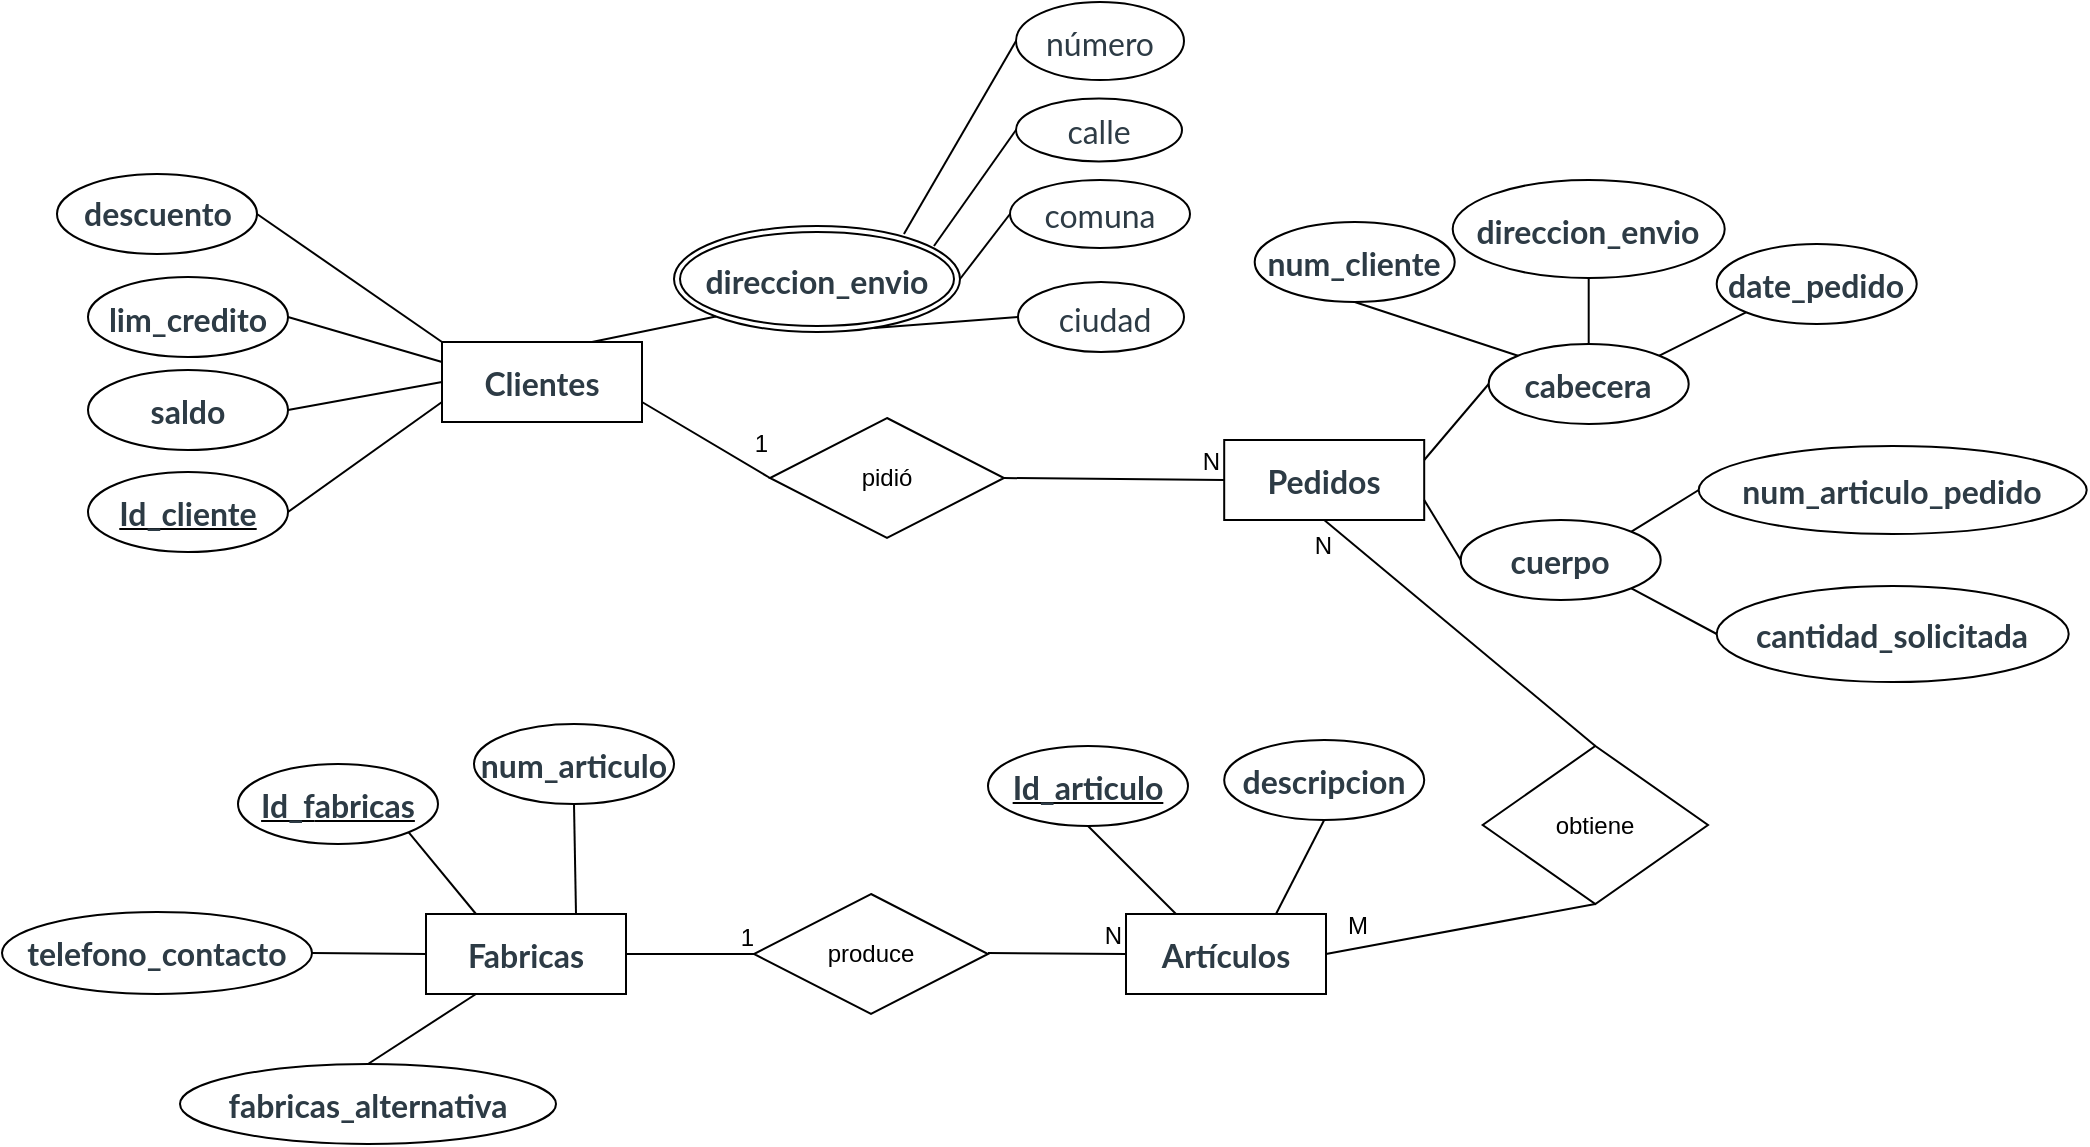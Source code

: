 <mxfile version="24.9.1">
  <diagram name="Página-1" id="xeah7sLJagFgJ3AP-C5m">
    <mxGraphModel dx="1834" dy="1172" grid="0" gridSize="10" guides="1" tooltips="1" connect="1" arrows="1" fold="1" page="0" pageScale="1" pageWidth="827" pageHeight="1169" math="0" shadow="0">
      <root>
        <mxCell id="0" />
        <mxCell id="1" parent="0" />
        <mxCell id="4hjfHTB6GQF3sTCc0Yl3-3" value="&lt;strong style=&quot;color: rgb(45, 59, 69); font-family: LatoWeb, &amp;quot;Lato Extended&amp;quot;, Lato, &amp;quot;Helvetica Neue&amp;quot;, Helvetica, Arial, sans-serif; font-size: 16px; text-align: left;&quot;&gt;Clientes&lt;/strong&gt;" style="whiteSpace=wrap;html=1;align=center;" parent="1" vertex="1">
          <mxGeometry x="-65" y="154" width="100" height="40" as="geometry" />
        </mxCell>
        <mxCell id="4hjfHTB6GQF3sTCc0Yl3-4" value="&lt;strong style=&quot;color: rgb(45, 59, 69); font-family: LatoWeb, &amp;quot;Lato Extended&amp;quot;, Lato, &amp;quot;Helvetica Neue&amp;quot;, Helvetica, Arial, sans-serif; font-size: 16px; text-align: left;&quot;&gt;direccion_envio&lt;/strong&gt;" style="ellipse;shape=doubleEllipse;margin=3;whiteSpace=wrap;html=1;align=center;" parent="1" vertex="1">
          <mxGeometry x="51" y="96" width="143" height="53" as="geometry" />
        </mxCell>
        <mxCell id="4hjfHTB6GQF3sTCc0Yl3-5" value="&lt;strong style=&quot;color: rgb(45, 59, 69); font-family: LatoWeb, &amp;quot;Lato Extended&amp;quot;, Lato, &amp;quot;Helvetica Neue&amp;quot;, Helvetica, Arial, sans-serif; font-size: 16px; text-align: left;&quot;&gt;saldo&lt;/strong&gt;" style="ellipse;whiteSpace=wrap;html=1;align=center;" parent="1" vertex="1">
          <mxGeometry x="-242" y="168" width="100" height="40" as="geometry" />
        </mxCell>
        <mxCell id="4hjfHTB6GQF3sTCc0Yl3-6" value="&lt;strong style=&quot;color: rgb(45, 59, 69); font-family: LatoWeb, &amp;quot;Lato Extended&amp;quot;, Lato, &amp;quot;Helvetica Neue&amp;quot;, Helvetica, Arial, sans-serif; font-size: 16px; text-align: left;&quot;&gt;lim_credito&lt;/strong&gt;" style="ellipse;whiteSpace=wrap;html=1;align=center;" parent="1" vertex="1">
          <mxGeometry x="-242" y="121.5" width="100" height="40" as="geometry" />
        </mxCell>
        <mxCell id="4hjfHTB6GQF3sTCc0Yl3-8" value="&lt;strong style=&quot;color: rgb(45, 59, 69); font-family: LatoWeb, &amp;quot;Lato Extended&amp;quot;, Lato, &amp;quot;Helvetica Neue&amp;quot;, Helvetica, Arial, sans-serif; font-size: 16px; text-align: left;&quot;&gt;Id_cliente&lt;/strong&gt;" style="ellipse;whiteSpace=wrap;html=1;align=center;fontStyle=4;" parent="1" vertex="1">
          <mxGeometry x="-242" y="219" width="100" height="40" as="geometry" />
        </mxCell>
        <mxCell id="4hjfHTB6GQF3sTCc0Yl3-17" value="&lt;strong style=&quot;color: rgb(45, 59, 69); font-family: LatoWeb, &amp;quot;Lato Extended&amp;quot;, Lato, &amp;quot;Helvetica Neue&amp;quot;, Helvetica, Arial, sans-serif; font-size: 16px; text-align: left;&quot;&gt;Artículos&lt;/strong&gt;" style="whiteSpace=wrap;html=1;align=center;" parent="1" vertex="1">
          <mxGeometry x="277" y="440" width="100" height="40" as="geometry" />
        </mxCell>
        <mxCell id="4hjfHTB6GQF3sTCc0Yl3-18" value="&lt;strong style=&quot;color: rgb(45, 59, 69); font-family: LatoWeb, &amp;quot;Lato Extended&amp;quot;, Lato, &amp;quot;Helvetica Neue&amp;quot;, Helvetica, Arial, sans-serif; font-size: 16px; text-align: left;&quot;&gt;Id_articulo&lt;/strong&gt;" style="ellipse;whiteSpace=wrap;html=1;align=center;fontStyle=4;" parent="1" vertex="1">
          <mxGeometry x="208" y="356" width="100" height="40" as="geometry" />
        </mxCell>
        <mxCell id="4hjfHTB6GQF3sTCc0Yl3-22" value="&lt;div style=&quot;text-align: left;&quot;&gt;&lt;font face=&quot;LatoWeb, Lato Extended, Lato, Helvetica Neue, Helvetica, Arial, sans-serif&quot; color=&quot;#2d3b45&quot;&gt;&lt;span style=&quot;font-size: 16px;&quot;&gt;&lt;b&gt;Fabricas&lt;/b&gt;&lt;/span&gt;&lt;/font&gt;&lt;/div&gt;" style="whiteSpace=wrap;html=1;align=center;" parent="1" vertex="1">
          <mxGeometry x="-73" y="440" width="100" height="40" as="geometry" />
        </mxCell>
        <mxCell id="4hjfHTB6GQF3sTCc0Yl3-23" value="&lt;strong style=&quot;color: rgb(45, 59, 69); font-family: LatoWeb, &amp;quot;Lato Extended&amp;quot;, Lato, &amp;quot;Helvetica Neue&amp;quot;, Helvetica, Arial, sans-serif; font-size: 16px; text-align: left;&quot;&gt;Id_f&lt;/strong&gt;&lt;b style=&quot;color: rgb(45, 59, 69); font-family: LatoWeb, &amp;quot;Lato Extended&amp;quot;, Lato, &amp;quot;Helvetica Neue&amp;quot;, Helvetica, Arial, sans-serif; font-size: 16px; text-align: left;&quot;&gt;abricas&lt;/b&gt;" style="ellipse;whiteSpace=wrap;html=1;align=center;fontStyle=4;" parent="1" vertex="1">
          <mxGeometry x="-167" y="365" width="100" height="40" as="geometry" />
        </mxCell>
        <mxCell id="4hjfHTB6GQF3sTCc0Yl3-25" value="produce" style="shape=rhombus;perimeter=rhombusPerimeter;whiteSpace=wrap;html=1;align=center;" parent="1" vertex="1">
          <mxGeometry x="91" y="430" width="117" height="60" as="geometry" />
        </mxCell>
        <mxCell id="4hjfHTB6GQF3sTCc0Yl3-38" value="&lt;strong style=&quot;color: rgb(45, 59, 69); font-family: LatoWeb, &amp;quot;Lato Extended&amp;quot;, Lato, &amp;quot;Helvetica Neue&amp;quot;, Helvetica, Arial, sans-serif; font-size: 16px; text-align: left;&quot;&gt;descripcion&lt;/strong&gt;" style="ellipse;whiteSpace=wrap;html=1;align=center;" parent="1" vertex="1">
          <mxGeometry x="326.1" y="353" width="100" height="40" as="geometry" />
        </mxCell>
        <mxCell id="4hjfHTB6GQF3sTCc0Yl3-40" value="&lt;strong style=&quot;color: rgb(45, 59, 69); font-family: LatoWeb, &amp;quot;Lato Extended&amp;quot;, Lato, &amp;quot;Helvetica Neue&amp;quot;, Helvetica, Arial, sans-serif; font-size: 16px; text-align: left;&quot;&gt;Pedidos&lt;/strong&gt;" style="whiteSpace=wrap;html=1;align=center;" parent="1" vertex="1">
          <mxGeometry x="326.1" y="203" width="100" height="40" as="geometry" />
        </mxCell>
        <mxCell id="4hjfHTB6GQF3sTCc0Yl3-41" value="&lt;div style=&quot;text-align: left;&quot;&gt;&lt;span style=&quot;background-color: initial; font-size: 16px;&quot;&gt;&lt;font face=&quot;LatoWeb, Lato Extended, Lato, Helvetica Neue, Helvetica, Arial, sans-serif&quot; color=&quot;#2d3b45&quot;&gt;&lt;b&gt;descuento&lt;/b&gt;&lt;/font&gt;&lt;/span&gt;&lt;/div&gt;" style="ellipse;whiteSpace=wrap;html=1;align=center;" parent="1" vertex="1">
          <mxGeometry x="-257.5" y="70" width="100" height="40" as="geometry" />
        </mxCell>
        <mxCell id="4hjfHTB6GQF3sTCc0Yl3-53" value="&lt;div style=&quot;text-align: left;&quot;&gt;&lt;font face=&quot;LatoWeb, Lato Extended, Lato, Helvetica Neue, Helvetica, Arial, sans-serif&quot; color=&quot;#2d3b45&quot;&gt;&lt;span style=&quot;font-size: 16px;&quot;&gt;&lt;b&gt;cabecera&lt;/b&gt;&lt;/span&gt;&lt;/font&gt;&lt;/div&gt;" style="ellipse;whiteSpace=wrap;html=1;align=center;" parent="1" vertex="1">
          <mxGeometry x="458.35" y="155" width="100" height="40" as="geometry" />
        </mxCell>
        <mxCell id="4hjfHTB6GQF3sTCc0Yl3-54" value="&lt;div style=&quot;text-align: left;&quot;&gt;&lt;strong style=&quot;color: rgb(45, 59, 69); font-family: LatoWeb, &amp;quot;Lato Extended&amp;quot;, Lato, &amp;quot;Helvetica Neue&amp;quot;, Helvetica, Arial, sans-serif; font-size: 16px;&quot;&gt;cuerpo&lt;/strong&gt;&lt;br&gt;&lt;/div&gt;" style="ellipse;whiteSpace=wrap;html=1;align=center;" parent="1" vertex="1">
          <mxGeometry x="444.35" y="243" width="100" height="40" as="geometry" />
        </mxCell>
        <mxCell id="mzERt1ANC72C59sDVlhT-4" value="" style="endArrow=none;html=1;rounded=0;entryX=1;entryY=0.5;entryDx=0;entryDy=0;exitX=0;exitY=0.75;exitDx=0;exitDy=0;" parent="1" source="4hjfHTB6GQF3sTCc0Yl3-3" target="4hjfHTB6GQF3sTCc0Yl3-8" edge="1">
          <mxGeometry relative="1" as="geometry">
            <mxPoint x="-25" y="181" as="sourcePoint" />
            <mxPoint x="-109" y="113" as="targetPoint" />
            <Array as="points" />
          </mxGeometry>
        </mxCell>
        <mxCell id="mzERt1ANC72C59sDVlhT-5" value="" style="endArrow=none;html=1;rounded=0;entryX=0;entryY=1;entryDx=0;entryDy=0;exitX=0.75;exitY=0;exitDx=0;exitDy=0;" parent="1" source="4hjfHTB6GQF3sTCc0Yl3-3" target="4hjfHTB6GQF3sTCc0Yl3-4" edge="1">
          <mxGeometry relative="1" as="geometry">
            <mxPoint x="-37" y="163" as="sourcePoint" />
            <mxPoint x="-70" y="111" as="targetPoint" />
          </mxGeometry>
        </mxCell>
        <mxCell id="mzERt1ANC72C59sDVlhT-6" value="" style="endArrow=none;html=1;rounded=0;exitX=0;exitY=0.5;exitDx=0;exitDy=0;" parent="1" source="4hjfHTB6GQF3sTCc0Yl3-3" edge="1">
          <mxGeometry relative="1" as="geometry">
            <mxPoint x="-37" y="163" as="sourcePoint" />
            <mxPoint x="-142" y="188" as="targetPoint" />
            <Array as="points" />
          </mxGeometry>
        </mxCell>
        <mxCell id="mzERt1ANC72C59sDVlhT-7" value="" style="endArrow=none;html=1;rounded=0;entryX=1;entryY=0.5;entryDx=0;entryDy=0;exitX=0;exitY=0.25;exitDx=0;exitDy=0;" parent="1" source="4hjfHTB6GQF3sTCc0Yl3-3" target="4hjfHTB6GQF3sTCc0Yl3-6" edge="1">
          <mxGeometry relative="1" as="geometry">
            <mxPoint x="-30" y="164" as="sourcePoint" />
            <mxPoint x="-70" y="57" as="targetPoint" />
            <Array as="points" />
          </mxGeometry>
        </mxCell>
        <mxCell id="mzERt1ANC72C59sDVlhT-9" value="" style="endArrow=none;html=1;rounded=0;exitX=0;exitY=0;exitDx=0;exitDy=0;entryX=1;entryY=0.5;entryDx=0;entryDy=0;" parent="1" source="4hjfHTB6GQF3sTCc0Yl3-3" target="4hjfHTB6GQF3sTCc0Yl3-41" edge="1">
          <mxGeometry relative="1" as="geometry">
            <mxPoint x="-5" y="164" as="sourcePoint" />
            <mxPoint x="38" y="90" as="targetPoint" />
            <Array as="points" />
          </mxGeometry>
        </mxCell>
        <mxCell id="mzERt1ANC72C59sDVlhT-10" value="&lt;div style=&quot;text-align: left;&quot;&gt;&lt;font face=&quot;LatoWeb, Lato Extended, Lato, Helvetica Neue, Helvetica, Arial, sans-serif&quot; color=&quot;#2d3b45&quot;&gt;&lt;span style=&quot;font-size: 16px;&quot;&gt;&lt;b&gt;num_cliente&lt;/b&gt;&lt;/span&gt;&lt;/font&gt;&lt;/div&gt;" style="ellipse;whiteSpace=wrap;html=1;align=center;" parent="1" vertex="1">
          <mxGeometry x="341.35" y="94" width="100" height="40" as="geometry" />
        </mxCell>
        <mxCell id="mzERt1ANC72C59sDVlhT-12" value="&lt;div style=&quot;text-align: left;&quot;&gt;&lt;font face=&quot;LatoWeb, Lato Extended, Lato, Helvetica Neue, Helvetica, Arial, sans-serif&quot; color=&quot;#2d3b45&quot;&gt;&lt;span style=&quot;font-size: 16px;&quot;&gt;&lt;b&gt;date_pedido&lt;/b&gt;&lt;/span&gt;&lt;/font&gt;&lt;/div&gt;" style="ellipse;whiteSpace=wrap;html=1;align=center;" parent="1" vertex="1">
          <mxGeometry x="572.35" y="105" width="100" height="40" as="geometry" />
        </mxCell>
        <mxCell id="mzERt1ANC72C59sDVlhT-13" value="&lt;div style=&quot;text-align: left;&quot;&gt;&lt;font face=&quot;LatoWeb, Lato Extended, Lato, Helvetica Neue, Helvetica, Arial, sans-serif&quot; color=&quot;#2d3b45&quot;&gt;&lt;span style=&quot;font-size: 16px;&quot;&gt;&lt;b&gt;num_articulo_pedido&lt;/b&gt;&lt;/span&gt;&lt;/font&gt;&lt;/div&gt;" style="ellipse;whiteSpace=wrap;html=1;align=center;" parent="1" vertex="1">
          <mxGeometry x="563.35" y="206" width="194" height="44" as="geometry" />
        </mxCell>
        <mxCell id="mzERt1ANC72C59sDVlhT-14" value="&lt;div style=&quot;text-align: left;&quot;&gt;&lt;font face=&quot;LatoWeb, Lato Extended, Lato, Helvetica Neue, Helvetica, Arial, sans-serif&quot; color=&quot;#2d3b45&quot;&gt;&lt;span style=&quot;font-size: 16px;&quot;&gt;&lt;b&gt;cantidad_solicitada&lt;/b&gt;&lt;/span&gt;&lt;/font&gt;&lt;/div&gt;" style="ellipse;whiteSpace=wrap;html=1;align=center;" parent="1" vertex="1">
          <mxGeometry x="572.35" y="276" width="176" height="48" as="geometry" />
        </mxCell>
        <mxCell id="mzERt1ANC72C59sDVlhT-15" value="" style="endArrow=none;html=1;rounded=0;exitX=0;exitY=0;exitDx=0;exitDy=0;entryX=0.5;entryY=1;entryDx=0;entryDy=0;" parent="1" source="4hjfHTB6GQF3sTCc0Yl3-53" target="mzERt1ANC72C59sDVlhT-10" edge="1">
          <mxGeometry relative="1" as="geometry">
            <mxPoint x="262.35" y="195" as="sourcePoint" />
            <mxPoint x="318.35" y="123" as="targetPoint" />
          </mxGeometry>
        </mxCell>
        <mxCell id="mzERt1ANC72C59sDVlhT-16" value="" style="endArrow=none;html=1;rounded=0;exitX=0.5;exitY=0;exitDx=0;exitDy=0;entryX=0.5;entryY=1;entryDx=0;entryDy=0;" parent="1" source="4hjfHTB6GQF3sTCc0Yl3-53" target="mzERt1ANC72C59sDVlhT-17" edge="1">
          <mxGeometry relative="1" as="geometry">
            <mxPoint x="332.35" y="131" as="sourcePoint" />
            <mxPoint x="358.1" y="55.5" as="targetPoint" />
          </mxGeometry>
        </mxCell>
        <mxCell id="mzERt1ANC72C59sDVlhT-17" value="&lt;strong style=&quot;color: rgb(45, 59, 69); font-family: LatoWeb, &amp;quot;Lato Extended&amp;quot;, Lato, &amp;quot;Helvetica Neue&amp;quot;, Helvetica, Arial, sans-serif; font-size: 16px; text-align: left;&quot;&gt;direccion_envio&lt;/strong&gt;" style="ellipse;whiteSpace=wrap;html=1;align=center;" parent="1" vertex="1">
          <mxGeometry x="440.35" y="73" width="136" height="49" as="geometry" />
        </mxCell>
        <mxCell id="mzERt1ANC72C59sDVlhT-19" value="" style="endArrow=none;html=1;rounded=0;exitX=1;exitY=0;exitDx=0;exitDy=0;entryX=0;entryY=1;entryDx=0;entryDy=0;" parent="1" source="4hjfHTB6GQF3sTCc0Yl3-53" target="mzERt1ANC72C59sDVlhT-12" edge="1">
          <mxGeometry relative="1" as="geometry">
            <mxPoint x="368.35" y="125" as="sourcePoint" />
            <mxPoint x="368.35" y="61" as="targetPoint" />
          </mxGeometry>
        </mxCell>
        <mxCell id="mzERt1ANC72C59sDVlhT-20" value="" style="endArrow=none;html=1;rounded=0;exitX=1;exitY=0.25;exitDx=0;exitDy=0;entryX=0;entryY=0.5;entryDx=0;entryDy=0;" parent="1" source="4hjfHTB6GQF3sTCc0Yl3-40" target="4hjfHTB6GQF3sTCc0Yl3-53" edge="1">
          <mxGeometry relative="1" as="geometry">
            <mxPoint x="368.35" y="125" as="sourcePoint" />
            <mxPoint x="459.35" y="149" as="targetPoint" />
            <Array as="points" />
          </mxGeometry>
        </mxCell>
        <mxCell id="mzERt1ANC72C59sDVlhT-21" value="" style="endArrow=none;html=1;rounded=0;exitX=1;exitY=0.75;exitDx=0;exitDy=0;entryX=0;entryY=0.5;entryDx=0;entryDy=0;" parent="1" source="4hjfHTB6GQF3sTCc0Yl3-40" target="4hjfHTB6GQF3sTCc0Yl3-54" edge="1">
          <mxGeometry relative="1" as="geometry">
            <mxPoint x="483.35" y="177" as="sourcePoint" />
            <mxPoint x="414.35" y="154" as="targetPoint" />
          </mxGeometry>
        </mxCell>
        <mxCell id="mzERt1ANC72C59sDVlhT-22" value="" style="endArrow=none;html=1;rounded=0;exitX=1;exitY=0;exitDx=0;exitDy=0;entryX=0;entryY=0.5;entryDx=0;entryDy=0;" parent="1" source="4hjfHTB6GQF3sTCc0Yl3-54" target="mzERt1ANC72C59sDVlhT-13" edge="1">
          <mxGeometry relative="1" as="geometry">
            <mxPoint x="513.35" y="171" as="sourcePoint" />
            <mxPoint x="555.35" y="137" as="targetPoint" />
          </mxGeometry>
        </mxCell>
        <mxCell id="mzERt1ANC72C59sDVlhT-23" value="" style="endArrow=none;html=1;rounded=0;exitX=1;exitY=1;exitDx=0;exitDy=0;entryX=0;entryY=0.5;entryDx=0;entryDy=0;" parent="1" source="4hjfHTB6GQF3sTCc0Yl3-54" target="mzERt1ANC72C59sDVlhT-14" edge="1">
          <mxGeometry relative="1" as="geometry">
            <mxPoint x="555.35" y="109" as="sourcePoint" />
            <mxPoint x="528.35" y="83" as="targetPoint" />
          </mxGeometry>
        </mxCell>
        <mxCell id="mzERt1ANC72C59sDVlhT-26" value="" style="endArrow=none;html=1;rounded=0;exitX=0.75;exitY=0;exitDx=0;exitDy=0;entryX=0.5;entryY=1;entryDx=0;entryDy=0;" parent="1" source="4hjfHTB6GQF3sTCc0Yl3-17" target="4hjfHTB6GQF3sTCc0Yl3-38" edge="1">
          <mxGeometry relative="1" as="geometry">
            <mxPoint x="395" y="437" as="sourcePoint" />
            <mxPoint x="451" y="365" as="targetPoint" />
            <Array as="points" />
          </mxGeometry>
        </mxCell>
        <mxCell id="mzERt1ANC72C59sDVlhT-27" value="" style="endArrow=none;html=1;rounded=0;exitX=0.25;exitY=0;exitDx=0;exitDy=0;entryX=0.5;entryY=1;entryDx=0;entryDy=0;" parent="1" source="4hjfHTB6GQF3sTCc0Yl3-17" target="4hjfHTB6GQF3sTCc0Yl3-18" edge="1">
          <mxGeometry relative="1" as="geometry">
            <mxPoint x="362" y="450" as="sourcePoint" />
            <mxPoint x="417" y="381" as="targetPoint" />
            <Array as="points" />
          </mxGeometry>
        </mxCell>
        <mxCell id="mzERt1ANC72C59sDVlhT-28" value="&lt;span style=&quot;color: rgb(45, 59, 69); font-family: LatoWeb, &amp;quot;Lato Extended&amp;quot;, Lato, &amp;quot;Helvetica Neue&amp;quot;, Helvetica, Arial, sans-serif; font-size: 16px; text-align: left;&quot;&gt;número&lt;/span&gt;" style="ellipse;whiteSpace=wrap;html=1;align=center;" parent="1" vertex="1">
          <mxGeometry x="222" y="-16" width="84" height="39" as="geometry" />
        </mxCell>
        <mxCell id="mzERt1ANC72C59sDVlhT-29" value="&lt;span style=&quot;color: rgba(0, 0, 0, 0); font-family: monospace; font-size: 0px; text-align: start; text-wrap: nowrap;&quot;&gt;%3CmxGraphModel%3E%3Croot%3E%3CmxCell%20id%3D%220%22%2F%3E%3CmxCell%20id%3D%221%22%20parent%3D%220%22%2F%3E%3CmxCell%20id%3D%222%22%20value%3D%22%26lt%3Bspan%20style%3D%26quot%3Bcolor%3A%20rgb(45%2C%2059%2C%2069)%3B%20font-family%3A%20LatoWeb%2C%20%26amp%3Bquot%3BLato%20Extended%26amp%3Bquot%3B%2C%20Lato%2C%20%26amp%3Bquot%3BHelvetica%20Neue%26amp%3Bquot%3B%2C%20Helvetica%2C%20Arial%2C%20sans-serif%3B%20font-size%3A%2016px%3B%20text-align%3A%20left%3B%26quot%3B%26gt%3Bn%C3%BAmero%2C%20calle%2C%20comuna%20y%20ciudad%26lt%3B%2Fspan%26gt%3B%22%20style%3D%22ellipse%3BwhiteSpace%3Dwrap%3Bhtml%3D1%3Balign%3Dcenter%3B%22%20vertex%3D%221%22%20parent%3D%221%22%3E%3CmxGeometry%20x%3D%22225%22%20y%3D%2222%22%20width%3D%22136%22%20height%3D%2249%22%20as%3D%22geometry%22%2F%3E%3C%2FmxCell%3E%3C%2Froot%3E%3C%2FmxG&lt;/span&gt;&lt;span style=&quot;color: rgb(45, 59, 69); font-family: LatoWeb, &amp;quot;Lato Extended&amp;quot;, Lato, &amp;quot;Helvetica Neue&amp;quot;, Helvetica, Arial, sans-serif; font-size: 16px; text-align: left;&quot;&gt;calle&lt;/span&gt;" style="ellipse;whiteSpace=wrap;html=1;align=center;" parent="1" vertex="1">
          <mxGeometry x="222" y="32.25" width="83" height="31.5" as="geometry" />
        </mxCell>
        <mxCell id="mzERt1ANC72C59sDVlhT-30" value="&lt;span style=&quot;color: rgb(45, 59, 69); font-family: LatoWeb, &amp;quot;Lato Extended&amp;quot;, Lato, &amp;quot;Helvetica Neue&amp;quot;, Helvetica, Arial, sans-serif; font-size: 16px; text-align: left;&quot;&gt;&amp;nbsp;comuna&amp;nbsp;&lt;/span&gt;" style="ellipse;whiteSpace=wrap;html=1;align=center;" parent="1" vertex="1">
          <mxGeometry x="219" y="73" width="90" height="34" as="geometry" />
        </mxCell>
        <mxCell id="mzERt1ANC72C59sDVlhT-31" value="&lt;span style=&quot;color: rgba(0, 0, 0, 0); font-family: monospace; font-size: 0px; text-align: start; text-wrap: nowrap;&quot;&gt;%3CmxGraphModel%3E%3Croot%3E%3CmxCell%20id%3D%220%22%2F%3E%3CmxCell%20id%3D%221%22%20parent%3D%220%22%2F%3E%3CmxCell%20id%3D%222%22%20value%3D%22%26lt%3Bspan%20style%3D%26quot%3Bcolor%3A%20rgb(45%2C%2059%2C%2069)%3B%20font-family%3A%20LatoWeb%2C%20%26amp%3Bquot%3BLato%20Extended%26amp%3Bquot%3B%2C%20Lato%2C%20%26amp%3Bquot%3BHelvetica%20Neue%26amp%3Bquot%3B%2C%20Helvetica%2C%20Arial%2C%20sans-serif%3B%20font-size%3A%2016px%3B%20text-align%3A%20left%3B%26quot%3B%26gt%3Bn%C3%BAmero%2C%20calle%2C%20comuna%20y%20ciudad%26lt%3B%2Fspan%26gt%3B%22%20style%3D%22ellipse%3BwhiteSpace%3Dwrap%3Bhtml%3D1%3Balign%3Dcenter%3B%22%20vertex%3D%221%22%20parent%3D%221%22%3E%3CmxGeometry%20x%3D%22225%22%20y%3D%2222%22%20width%3D%22136%22%20height%3D%2249%22%20as%3D%22geometry%22%2F%3E%3C%2FmxCell%3E%3C%2Froot%3E%3C%2FmxGraphModel&lt;/span&gt;&lt;span style=&quot;color: rgb(45, 59, 69); font-family: LatoWeb, &amp;quot;Lato Extended&amp;quot;, Lato, &amp;quot;Helvetica Neue&amp;quot;, Helvetica, Arial, sans-serif; font-size: 16px; text-align: left;&quot;&gt;&amp;nbsp;ciudad&lt;/span&gt;" style="ellipse;whiteSpace=wrap;html=1;align=center;" parent="1" vertex="1">
          <mxGeometry x="223" y="124" width="83" height="35" as="geometry" />
        </mxCell>
        <mxCell id="mzERt1ANC72C59sDVlhT-32" value="" style="endArrow=none;html=1;rounded=0;exitX=0.804;exitY=0.075;exitDx=0;exitDy=0;exitPerimeter=0;entryX=0;entryY=0.5;entryDx=0;entryDy=0;" parent="1" source="4hjfHTB6GQF3sTCc0Yl3-4" target="mzERt1ANC72C59sDVlhT-28" edge="1">
          <mxGeometry relative="1" as="geometry">
            <mxPoint x="170" y="85" as="sourcePoint" />
            <mxPoint x="282" y="46" as="targetPoint" />
            <Array as="points" />
          </mxGeometry>
        </mxCell>
        <mxCell id="mzERt1ANC72C59sDVlhT-33" value="" style="endArrow=none;html=1;rounded=0;exitX=0.909;exitY=0.189;exitDx=0;exitDy=0;exitPerimeter=0;entryX=0;entryY=0.5;entryDx=0;entryDy=0;" parent="1" source="4hjfHTB6GQF3sTCc0Yl3-4" target="mzERt1ANC72C59sDVlhT-29" edge="1">
          <mxGeometry relative="1" as="geometry">
            <mxPoint x="176" y="110" as="sourcePoint" />
            <mxPoint x="232" y="19" as="targetPoint" />
            <Array as="points" />
          </mxGeometry>
        </mxCell>
        <mxCell id="mzERt1ANC72C59sDVlhT-34" value="" style="endArrow=none;html=1;rounded=0;exitX=0.699;exitY=0.962;exitDx=0;exitDy=0;exitPerimeter=0;entryX=0;entryY=0.5;entryDx=0;entryDy=0;" parent="1" source="4hjfHTB6GQF3sTCc0Yl3-4" target="mzERt1ANC72C59sDVlhT-31" edge="1">
          <mxGeometry relative="1" as="geometry">
            <mxPoint x="191" y="116" as="sourcePoint" />
            <mxPoint x="232" y="78" as="targetPoint" />
            <Array as="points" />
          </mxGeometry>
        </mxCell>
        <mxCell id="mzERt1ANC72C59sDVlhT-35" value="" style="endArrow=none;html=1;rounded=0;exitX=1;exitY=0.5;exitDx=0;exitDy=0;entryX=0;entryY=0.5;entryDx=0;entryDy=0;" parent="1" source="4hjfHTB6GQF3sTCc0Yl3-4" target="mzERt1ANC72C59sDVlhT-30" edge="1">
          <mxGeometry relative="1" as="geometry">
            <mxPoint x="191" y="116" as="sourcePoint" />
            <mxPoint x="232" y="78" as="targetPoint" />
            <Array as="points" />
          </mxGeometry>
        </mxCell>
        <mxCell id="mzERt1ANC72C59sDVlhT-37" value="&lt;div style=&quot;text-align: left;&quot;&gt;&lt;span style=&quot;background-color: initial; font-size: 16px;&quot;&gt;&lt;font face=&quot;LatoWeb, Lato Extended, Lato, Helvetica Neue, Helvetica, Arial, sans-serif&quot; color=&quot;#2d3b45&quot;&gt;&lt;b&gt;telefono_contacto&lt;/b&gt;&lt;/font&gt;&lt;/span&gt;&lt;/div&gt;" style="ellipse;whiteSpace=wrap;html=1;align=center;" parent="1" vertex="1">
          <mxGeometry x="-285" y="439" width="155" height="41" as="geometry" />
        </mxCell>
        <mxCell id="mzERt1ANC72C59sDVlhT-38" value="&lt;div style=&quot;text-align: left;&quot;&gt;&lt;font face=&quot;LatoWeb, Lato Extended, Lato, Helvetica Neue, Helvetica, Arial, sans-serif&quot; color=&quot;#2d3b45&quot;&gt;&lt;span style=&quot;font-size: 16px;&quot;&gt;&lt;b&gt;num_articulo&lt;/b&gt;&lt;/span&gt;&lt;/font&gt;&lt;/div&gt;" style="ellipse;whiteSpace=wrap;html=1;align=center;" parent="1" vertex="1">
          <mxGeometry x="-49" y="345" width="100" height="40" as="geometry" />
        </mxCell>
        <mxCell id="mzERt1ANC72C59sDVlhT-39" value="&lt;div style=&quot;text-align: left;&quot;&gt;&lt;font face=&quot;LatoWeb, Lato Extended, Lato, Helvetica Neue, Helvetica, Arial, sans-serif&quot; color=&quot;#2d3b45&quot;&gt;&lt;span style=&quot;font-size: 16px;&quot;&gt;&lt;b&gt;fabricas_alternativa&lt;/b&gt;&lt;/span&gt;&lt;/font&gt;&lt;/div&gt;" style="ellipse;whiteSpace=wrap;html=1;align=center;" parent="1" vertex="1">
          <mxGeometry x="-196" y="515" width="188" height="40" as="geometry" />
        </mxCell>
        <mxCell id="mzERt1ANC72C59sDVlhT-43" value="" style="endArrow=none;html=1;rounded=0;exitX=1;exitY=0.5;exitDx=0;exitDy=0;" parent="1" source="4hjfHTB6GQF3sTCc0Yl3-22" edge="1">
          <mxGeometry relative="1" as="geometry">
            <mxPoint x="42.5" y="462" as="sourcePoint" />
            <mxPoint x="92" y="460" as="targetPoint" />
          </mxGeometry>
        </mxCell>
        <mxCell id="mzERt1ANC72C59sDVlhT-44" value="1" style="resizable=0;html=1;whiteSpace=wrap;align=right;verticalAlign=bottom;" parent="mzERt1ANC72C59sDVlhT-43" connectable="0" vertex="1">
          <mxGeometry x="1" relative="1" as="geometry" />
        </mxCell>
        <mxCell id="mzERt1ANC72C59sDVlhT-46" value="" style="endArrow=none;html=1;rounded=0;entryX=0;entryY=0.5;entryDx=0;entryDy=0;" parent="1" target="4hjfHTB6GQF3sTCc0Yl3-17" edge="1">
          <mxGeometry relative="1" as="geometry">
            <mxPoint x="208" y="459.5" as="sourcePoint" />
            <mxPoint x="274" y="460" as="targetPoint" />
          </mxGeometry>
        </mxCell>
        <mxCell id="mzERt1ANC72C59sDVlhT-47" value="N" style="resizable=0;html=1;whiteSpace=wrap;align=right;verticalAlign=bottom;" parent="mzERt1ANC72C59sDVlhT-46" connectable="0" vertex="1">
          <mxGeometry x="1" relative="1" as="geometry" />
        </mxCell>
        <mxCell id="mzERt1ANC72C59sDVlhT-48" value="" style="endArrow=none;html=1;rounded=0;entryX=0.5;entryY=1;entryDx=0;entryDy=0;exitX=0.75;exitY=0;exitDx=0;exitDy=0;" parent="1" source="4hjfHTB6GQF3sTCc0Yl3-22" target="mzERt1ANC72C59sDVlhT-38" edge="1">
          <mxGeometry relative="1" as="geometry">
            <mxPoint x="10" y="420" as="sourcePoint" />
            <mxPoint x="-40" y="397" as="targetPoint" />
          </mxGeometry>
        </mxCell>
        <mxCell id="mzERt1ANC72C59sDVlhT-49" value="" style="endArrow=none;html=1;rounded=0;exitX=0.25;exitY=0;exitDx=0;exitDy=0;entryX=1;entryY=1;entryDx=0;entryDy=0;" parent="1" source="4hjfHTB6GQF3sTCc0Yl3-22" target="4hjfHTB6GQF3sTCc0Yl3-23" edge="1">
          <mxGeometry relative="1" as="geometry">
            <mxPoint x="-27" y="435" as="sourcePoint" />
            <mxPoint x="-69" y="404" as="targetPoint" />
          </mxGeometry>
        </mxCell>
        <mxCell id="mzERt1ANC72C59sDVlhT-50" value="" style="endArrow=none;html=1;rounded=0;exitX=0;exitY=0.5;exitDx=0;exitDy=0;entryX=1;entryY=0.5;entryDx=0;entryDy=0;" parent="1" source="4hjfHTB6GQF3sTCc0Yl3-22" target="mzERt1ANC72C59sDVlhT-37" edge="1">
          <mxGeometry relative="1" as="geometry">
            <mxPoint x="-38" y="450" as="sourcePoint" />
            <mxPoint x="-72" y="409" as="targetPoint" />
          </mxGeometry>
        </mxCell>
        <mxCell id="mzERt1ANC72C59sDVlhT-52" value="" style="endArrow=none;html=1;rounded=0;exitX=0.25;exitY=1;exitDx=0;exitDy=0;entryX=0.5;entryY=0;entryDx=0;entryDy=0;" parent="1" source="4hjfHTB6GQF3sTCc0Yl3-22" target="mzERt1ANC72C59sDVlhT-39" edge="1">
          <mxGeometry relative="1" as="geometry">
            <mxPoint x="-63" y="470" as="sourcePoint" />
            <mxPoint x="-120" y="470" as="targetPoint" />
          </mxGeometry>
        </mxCell>
        <mxCell id="mzERt1ANC72C59sDVlhT-53" value="pidió" style="shape=rhombus;perimeter=rhombusPerimeter;whiteSpace=wrap;html=1;align=center;" parent="1" vertex="1">
          <mxGeometry x="99" y="192" width="117" height="60" as="geometry" />
        </mxCell>
        <mxCell id="mzERt1ANC72C59sDVlhT-54" value="" style="endArrow=none;html=1;rounded=0;exitX=1;exitY=0.75;exitDx=0;exitDy=0;entryX=0;entryY=0.5;entryDx=0;entryDy=0;" parent="1" source="4hjfHTB6GQF3sTCc0Yl3-3" target="mzERt1ANC72C59sDVlhT-53" edge="1">
          <mxGeometry relative="1" as="geometry">
            <mxPoint x="39" y="168" as="sourcePoint" />
            <mxPoint x="103" y="216" as="targetPoint" />
          </mxGeometry>
        </mxCell>
        <mxCell id="mzERt1ANC72C59sDVlhT-55" value="1" style="resizable=0;html=1;whiteSpace=wrap;align=right;verticalAlign=bottom;" parent="mzERt1ANC72C59sDVlhT-54" connectable="0" vertex="1">
          <mxGeometry x="1" relative="1" as="geometry">
            <mxPoint y="-9" as="offset" />
          </mxGeometry>
        </mxCell>
        <mxCell id="mzERt1ANC72C59sDVlhT-56" value="" style="endArrow=none;html=1;rounded=0;exitX=1;exitY=0.5;exitDx=0;exitDy=0;entryX=0;entryY=0.5;entryDx=0;entryDy=0;" parent="1" source="mzERt1ANC72C59sDVlhT-53" target="4hjfHTB6GQF3sTCc0Yl3-40" edge="1">
          <mxGeometry relative="1" as="geometry">
            <mxPoint x="392" y="260" as="sourcePoint" />
            <mxPoint x="514" y="270" as="targetPoint" />
          </mxGeometry>
        </mxCell>
        <mxCell id="mzERt1ANC72C59sDVlhT-57" value="N" style="resizable=0;html=1;whiteSpace=wrap;align=right;verticalAlign=bottom;" parent="mzERt1ANC72C59sDVlhT-56" connectable="0" vertex="1">
          <mxGeometry x="1" relative="1" as="geometry" />
        </mxCell>
        <mxCell id="QFweDnZdvVe7bHJrMFrY-1" value="obtiene" style="shape=rhombus;perimeter=rhombusPerimeter;whiteSpace=wrap;html=1;align=center;" vertex="1" parent="1">
          <mxGeometry x="455.35" y="356" width="112.65" height="79" as="geometry" />
        </mxCell>
        <mxCell id="QFweDnZdvVe7bHJrMFrY-2" value="" style="endArrow=none;html=1;rounded=0;entryX=0.5;entryY=1;entryDx=0;entryDy=0;exitX=0.5;exitY=0;exitDx=0;exitDy=0;" edge="1" parent="1" source="QFweDnZdvVe7bHJrMFrY-1" target="4hjfHTB6GQF3sTCc0Yl3-40">
          <mxGeometry relative="1" as="geometry">
            <mxPoint x="504.407" y="372.92" as="sourcePoint" />
            <mxPoint x="386.0" y="250" as="targetPoint" />
          </mxGeometry>
        </mxCell>
        <mxCell id="QFweDnZdvVe7bHJrMFrY-3" value="M" style="resizable=0;html=1;whiteSpace=wrap;align=left;verticalAlign=bottom;" connectable="0" vertex="1" parent="QFweDnZdvVe7bHJrMFrY-2">
          <mxGeometry x="-1" relative="1" as="geometry">
            <mxPoint x="-126" y="98" as="offset" />
          </mxGeometry>
        </mxCell>
        <mxCell id="QFweDnZdvVe7bHJrMFrY-4" value="N" style="resizable=0;html=1;whiteSpace=wrap;align=right;verticalAlign=bottom;" connectable="0" vertex="1" parent="QFweDnZdvVe7bHJrMFrY-2">
          <mxGeometry x="1" relative="1" as="geometry">
            <mxPoint x="5" y="22" as="offset" />
          </mxGeometry>
        </mxCell>
        <mxCell id="QFweDnZdvVe7bHJrMFrY-5" value="" style="endArrow=none;html=1;rounded=0;exitX=0.5;exitY=1;exitDx=0;exitDy=0;entryX=1;entryY=0.5;entryDx=0;entryDy=0;" edge="1" parent="1" source="QFweDnZdvVe7bHJrMFrY-1" target="4hjfHTB6GQF3sTCc0Yl3-17">
          <mxGeometry relative="1" as="geometry">
            <mxPoint x="511" y="554" as="sourcePoint" />
            <mxPoint x="419" y="490" as="targetPoint" />
            <Array as="points" />
          </mxGeometry>
        </mxCell>
      </root>
    </mxGraphModel>
  </diagram>
</mxfile>
